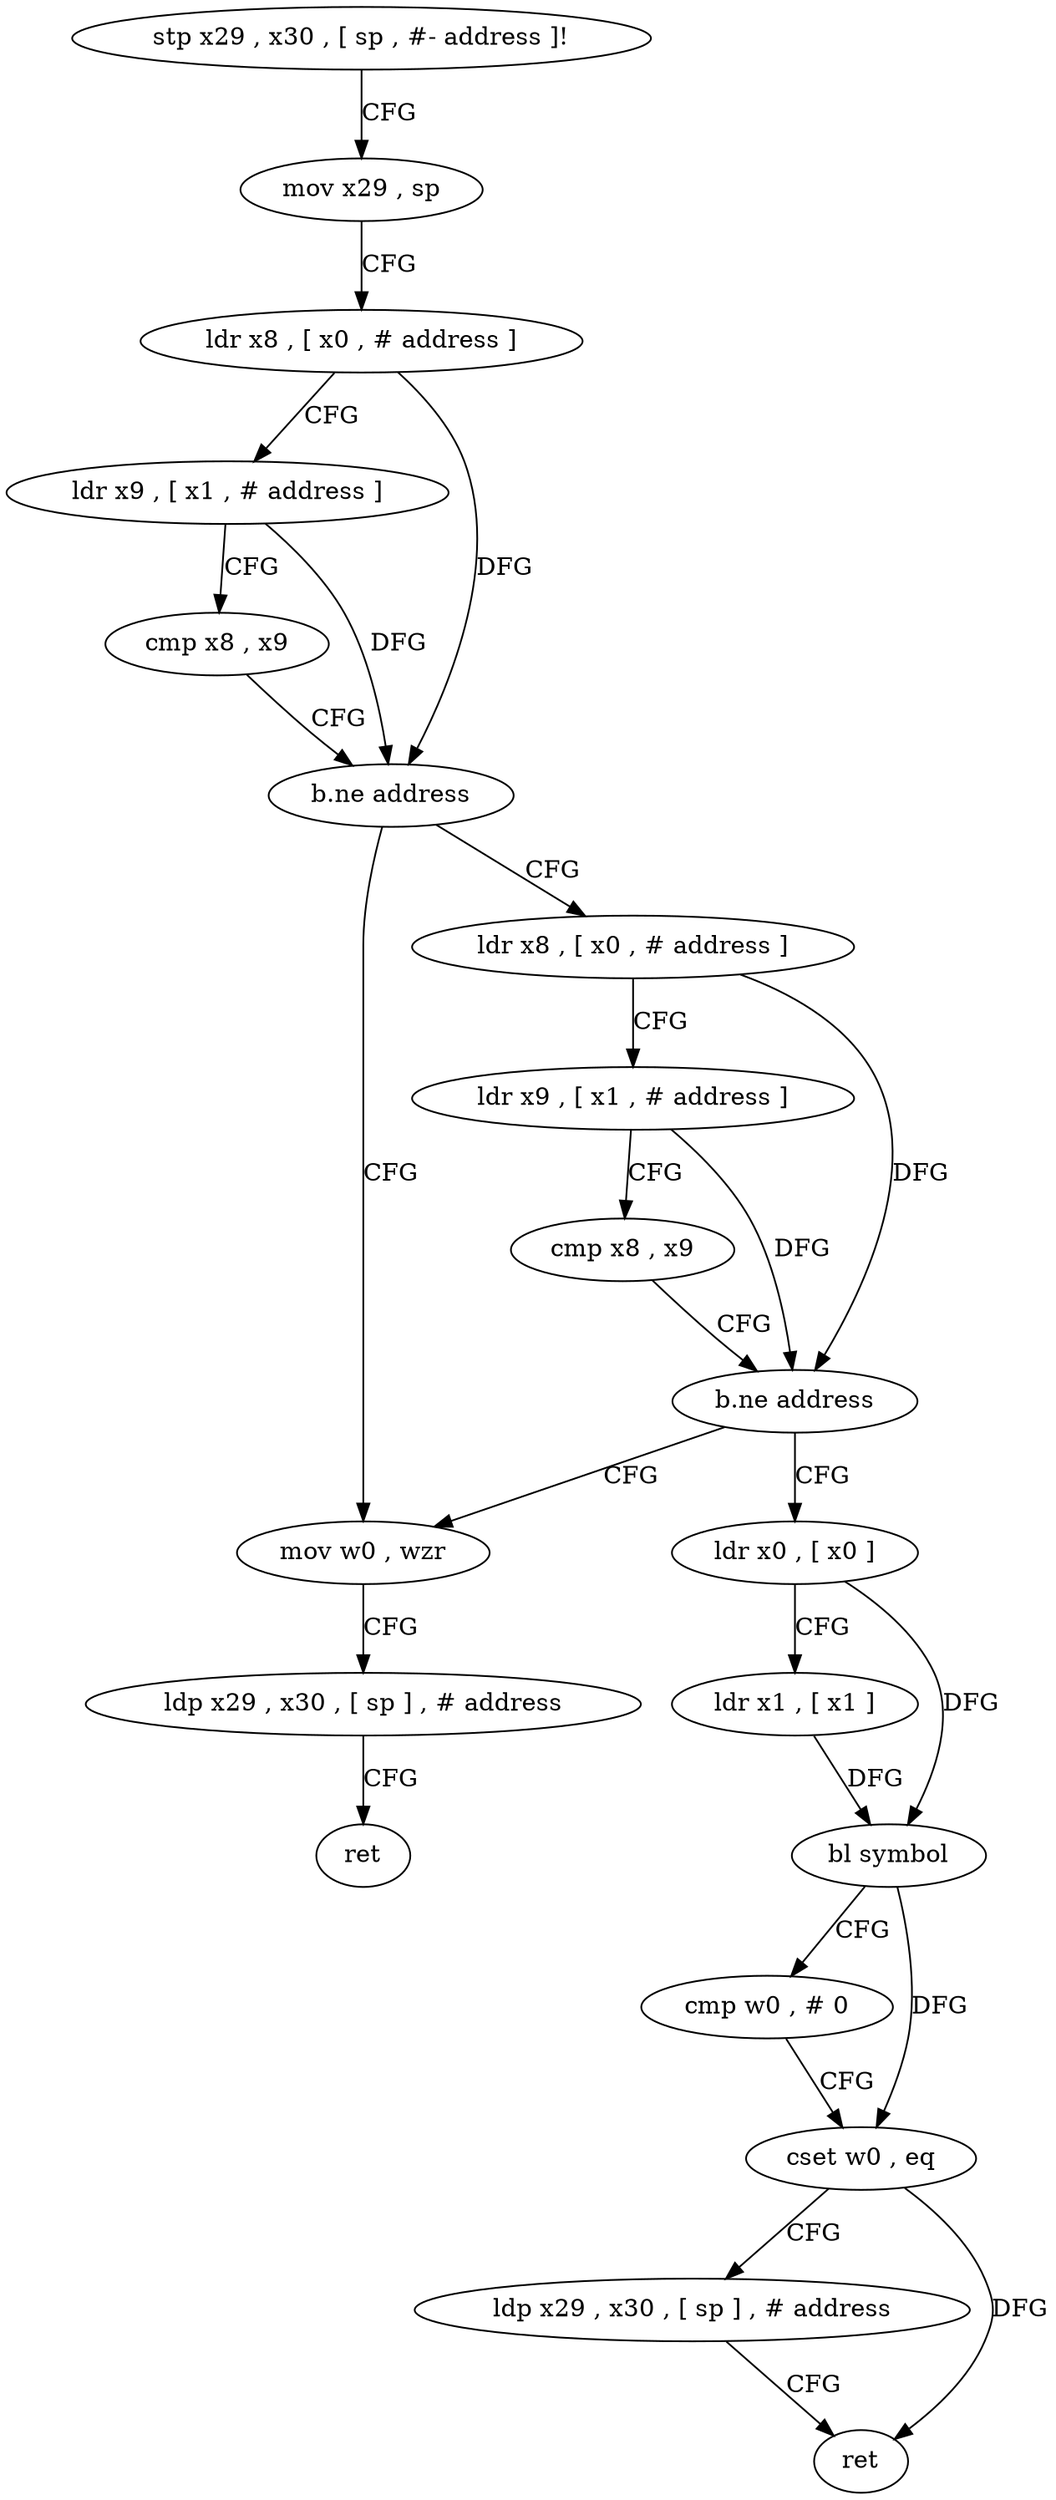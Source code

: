 digraph "func" {
"4243576" [label = "stp x29 , x30 , [ sp , #- address ]!" ]
"4243580" [label = "mov x29 , sp" ]
"4243584" [label = "ldr x8 , [ x0 , # address ]" ]
"4243588" [label = "ldr x9 , [ x1 , # address ]" ]
"4243592" [label = "cmp x8 , x9" ]
"4243596" [label = "b.ne address" ]
"4243644" [label = "mov w0 , wzr" ]
"4243600" [label = "ldr x8 , [ x0 , # address ]" ]
"4243648" [label = "ldp x29 , x30 , [ sp ] , # address" ]
"4243652" [label = "ret" ]
"4243604" [label = "ldr x9 , [ x1 , # address ]" ]
"4243608" [label = "cmp x8 , x9" ]
"4243612" [label = "b.ne address" ]
"4243616" [label = "ldr x0 , [ x0 ]" ]
"4243620" [label = "ldr x1 , [ x1 ]" ]
"4243624" [label = "bl symbol" ]
"4243628" [label = "cmp w0 , # 0" ]
"4243632" [label = "cset w0 , eq" ]
"4243636" [label = "ldp x29 , x30 , [ sp ] , # address" ]
"4243640" [label = "ret" ]
"4243576" -> "4243580" [ label = "CFG" ]
"4243580" -> "4243584" [ label = "CFG" ]
"4243584" -> "4243588" [ label = "CFG" ]
"4243584" -> "4243596" [ label = "DFG" ]
"4243588" -> "4243592" [ label = "CFG" ]
"4243588" -> "4243596" [ label = "DFG" ]
"4243592" -> "4243596" [ label = "CFG" ]
"4243596" -> "4243644" [ label = "CFG" ]
"4243596" -> "4243600" [ label = "CFG" ]
"4243644" -> "4243648" [ label = "CFG" ]
"4243600" -> "4243604" [ label = "CFG" ]
"4243600" -> "4243612" [ label = "DFG" ]
"4243648" -> "4243652" [ label = "CFG" ]
"4243604" -> "4243608" [ label = "CFG" ]
"4243604" -> "4243612" [ label = "DFG" ]
"4243608" -> "4243612" [ label = "CFG" ]
"4243612" -> "4243644" [ label = "CFG" ]
"4243612" -> "4243616" [ label = "CFG" ]
"4243616" -> "4243620" [ label = "CFG" ]
"4243616" -> "4243624" [ label = "DFG" ]
"4243620" -> "4243624" [ label = "DFG" ]
"4243624" -> "4243628" [ label = "CFG" ]
"4243624" -> "4243632" [ label = "DFG" ]
"4243628" -> "4243632" [ label = "CFG" ]
"4243632" -> "4243636" [ label = "CFG" ]
"4243632" -> "4243640" [ label = "DFG" ]
"4243636" -> "4243640" [ label = "CFG" ]
}
